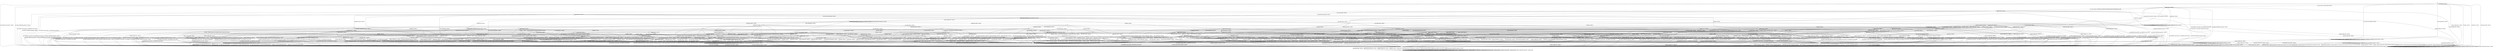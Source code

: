 digraph h10 {
s0 [label="s0"];
s1 [label="s1"];
s2 [label="s2"];
s6 [label="s6"];
s10 [label="s10"];
s3 [label="s3"];
s4 [label="s4"];
s7 [label="s7"];
s8 [label="s8"];
s9 [label="s9"];
s23 [label="s23"];
s34 [label="s34"];
s5 [label="s5"];
s11 [label="s11"];
s12 [label="s12"];
s18 [label="s18"];
s29 [label="s29"];
s30 [label="s30"];
s31 [label="s31"];
s35 [label="s35"];
s36 [label="s36"];
s42 [label="s42"];
s13 [label="s13"];
s14 [label="s14"];
s24 [label="s24"];
s27 [label="s27"];
s32 [label="s32"];
s37 [label="s37"];
s38 [label="s38"];
s40 [label="s40"];
s45 [label="s45"];
s46 [label="s46"];
s47 [label="s47"];
s49 [label="s49"];
s53 [label="s53"];
s15 [label="s15"];
s16 [label="s16"];
s17 [label="s17"];
s19 [label="s19"];
s20 [label="s20"];
s25 [label="s25"];
s33 [label="s33"];
s39 [label="s39"];
s43 [label="s43"];
s44 [label="s44"];
s48 [label="s48"];
s51 [label="s51"];
s55 [label="s55"];
s57 [label="s57"];
s58 [label="s58"];
s59 [label="s59"];
s21 [label="s21"];
s26 [label="s26"];
s28 [label="s28"];
s41 [label="s41"];
s50 [label="s50"];
s54 [label="s54"];
s56 [label="s56"];
s60 [label="s60"];
s61 [label="s61"];
s63 [label="s63"];
s64 [label="s64"];
s65 [label="s65"];
s66 [label="s66"];
s22 [label="s22"];
s52 [label="s52"];
s62 [label="s62"];
s67 [label="s67"];
s69 [label="s69"];
s70 [label="s70"];
s68 [label="s68"];
s71 [label="s71"];
s0 -> s1 [label="RSA_CLIENT_HELLO / HELLO_VERIFY_REQUEST"];
s0 -> s2 [label="RSA_CLIENT_KEY_EXCHANGE / TIMEOUT"];
s0 -> s10 [label="CHANGE_CIPHER_SPEC / TIMEOUT"];
s0 -> s10 [label="FINISHED / TIMEOUT"];
s0 -> s0 [label="APPLICATION / TIMEOUT"];
s0 -> s10 [label="CERTIFICATE / TIMEOUT"];
s0 -> s2 [label="EMPTY_CERTIFICATE / TIMEOUT"];
s0 -> s10 [label="CERTIFICATE_VERIFY / TIMEOUT"];
s0 -> s6 [label="Alert(WARNING,CLOSE_NOTIFY) / TIMEOUT"];
s0 -> s6 [label="Alert(FATAL,UNEXPECTED_MESSAGE) / TIMEOUT"];
s1 -> s3 [label="RSA_CLIENT_HELLO / SERVER_HELLO,CERTIFICATE,CERTIFICATE_REQUEST,SERVER_HELLO_DONE"];
s1 -> s4 [label="RSA_CLIENT_KEY_EXCHANGE / TIMEOUT"];
s1 -> s10 [label="CHANGE_CIPHER_SPEC / TIMEOUT"];
s1 -> s9 [label="FINISHED / TIMEOUT"];
s1 -> s1 [label="APPLICATION / TIMEOUT"];
s1 -> s34 [label="CERTIFICATE / TIMEOUT"];
s1 -> s23 [label="EMPTY_CERTIFICATE / TIMEOUT"];
s1 -> s9 [label="CERTIFICATE_VERIFY / TIMEOUT"];
s1 -> s6 [label="Alert(WARNING,CLOSE_NOTIFY) / Alert(WARNING,CLOSE_NOTIFY)"];
s1 -> s6 [label="Alert(FATAL,UNEXPECTED_MESSAGE) / TIMEOUT"];
s2 -> s2 [label="RSA_CLIENT_HELLO / TIMEOUT"];
s2 -> s10 [label="RSA_CLIENT_KEY_EXCHANGE / TIMEOUT"];
s2 -> s8 [label="CHANGE_CIPHER_SPEC / TIMEOUT"];
s2 -> s2 [label="FINISHED / TIMEOUT"];
s2 -> s2 [label="APPLICATION / TIMEOUT"];
s2 -> s2 [label="CERTIFICATE / TIMEOUT"];
s2 -> s2 [label="EMPTY_CERTIFICATE / TIMEOUT"];
s2 -> s2 [label="CERTIFICATE_VERIFY / TIMEOUT"];
s2 -> s6 [label="Alert(WARNING,CLOSE_NOTIFY) / TIMEOUT"];
s2 -> s6 [label="Alert(FATAL,UNEXPECTED_MESSAGE) / TIMEOUT"];
s6 -> s7 [label="RSA_CLIENT_HELLO / TIMEOUT"];
s6 -> s7 [label="RSA_CLIENT_KEY_EXCHANGE / TIMEOUT"];
s6 -> s7 [label="CHANGE_CIPHER_SPEC / TIMEOUT"];
s6 -> s7 [label="FINISHED / TIMEOUT"];
s6 -> s7 [label="APPLICATION / TIMEOUT"];
s6 -> s7 [label="CERTIFICATE / TIMEOUT"];
s6 -> s7 [label="EMPTY_CERTIFICATE / TIMEOUT"];
s6 -> s7 [label="CERTIFICATE_VERIFY / TIMEOUT"];
s6 -> s7 [label="Alert(WARNING,CLOSE_NOTIFY) / TIMEOUT"];
s6 -> s7 [label="Alert(FATAL,UNEXPECTED_MESSAGE) / TIMEOUT"];
s10 -> s10 [label="RSA_CLIENT_HELLO / TIMEOUT"];
s10 -> s10 [label="RSA_CLIENT_KEY_EXCHANGE / TIMEOUT"];
s10 -> s10 [label="CHANGE_CIPHER_SPEC / TIMEOUT"];
s10 -> s10 [label="FINISHED / TIMEOUT"];
s10 -> s10 [label="APPLICATION / TIMEOUT"];
s10 -> s10 [label="CERTIFICATE / TIMEOUT"];
s10 -> s10 [label="EMPTY_CERTIFICATE / TIMEOUT"];
s10 -> s10 [label="CERTIFICATE_VERIFY / TIMEOUT"];
s10 -> s10 [label="Alert(WARNING,CLOSE_NOTIFY) / TIMEOUT"];
s10 -> s10 [label="Alert(FATAL,UNEXPECTED_MESSAGE) / TIMEOUT"];
s3 -> s6 [label="RSA_CLIENT_HELLO / Alert(FATAL,UNEXPECTED_MESSAGE)"];
s3 -> s11 [label="RSA_CLIENT_KEY_EXCHANGE / TIMEOUT"];
s3 -> s10 [label="CHANGE_CIPHER_SPEC / TIMEOUT"];
s3 -> s9 [label="FINISHED / TIMEOUT"];
s3 -> s3 [label="APPLICATION / TIMEOUT"];
s3 -> s34 [label="CERTIFICATE / TIMEOUT"];
s3 -> s29 [label="EMPTY_CERTIFICATE / TIMEOUT"];
s3 -> s9 [label="CERTIFICATE_VERIFY / TIMEOUT"];
s3 -> s6 [label="Alert(WARNING,CLOSE_NOTIFY) / Alert(WARNING,CLOSE_NOTIFY)"];
s3 -> s6 [label="Alert(FATAL,UNEXPECTED_MESSAGE) / TIMEOUT"];
s4 -> s12 [label="RSA_CLIENT_HELLO / TIMEOUT"];
s4 -> s9 [label="RSA_CLIENT_KEY_EXCHANGE / TIMEOUT"];
s4 -> s5 [label="CHANGE_CIPHER_SPEC / TIMEOUT"];
s4 -> s18 [label="FINISHED / TIMEOUT"];
s4 -> s4 [label="APPLICATION / TIMEOUT"];
s4 -> s35 [label="CERTIFICATE / TIMEOUT"];
s4 -> s35 [label="EMPTY_CERTIFICATE / TIMEOUT"];
s4 -> s36 [label="CERTIFICATE_VERIFY / TIMEOUT"];
s4 -> s6 [label="Alert(WARNING,CLOSE_NOTIFY) / Alert(WARNING,CLOSE_NOTIFY)"];
s4 -> s6 [label="Alert(FATAL,UNEXPECTED_MESSAGE) / TIMEOUT"];
s7 -> s7 [label="RSA_CLIENT_HELLO / SOCKET_CLOSED"];
s7 -> s7 [label="RSA_CLIENT_KEY_EXCHANGE / SOCKET_CLOSED"];
s7 -> s7 [label="CHANGE_CIPHER_SPEC / SOCKET_CLOSED"];
s7 -> s7 [label="FINISHED / SOCKET_CLOSED"];
s7 -> s7 [label="APPLICATION / SOCKET_CLOSED"];
s7 -> s7 [label="CERTIFICATE / SOCKET_CLOSED"];
s7 -> s7 [label="EMPTY_CERTIFICATE / SOCKET_CLOSED"];
s7 -> s7 [label="CERTIFICATE_VERIFY / SOCKET_CLOSED"];
s7 -> s7 [label="Alert(WARNING,CLOSE_NOTIFY) / SOCKET_CLOSED"];
s7 -> s7 [label="Alert(FATAL,UNEXPECTED_MESSAGE) / SOCKET_CLOSED"];
s8 -> s6 [label="RSA_CLIENT_HELLO / TIMEOUT"];
s8 -> s6 [label="RSA_CLIENT_KEY_EXCHANGE / TIMEOUT"];
s8 -> s10 [label="CHANGE_CIPHER_SPEC / TIMEOUT"];
s8 -> s6 [label="FINISHED / TIMEOUT"];
s8 -> s8 [label="APPLICATION / TIMEOUT"];
s8 -> s6 [label="CERTIFICATE / TIMEOUT"];
s8 -> s6 [label="EMPTY_CERTIFICATE / TIMEOUT"];
s8 -> s6 [label="CERTIFICATE_VERIFY / TIMEOUT"];
s8 -> s8 [label="Alert(WARNING,CLOSE_NOTIFY) / TIMEOUT"];
s8 -> s8 [label="Alert(FATAL,UNEXPECTED_MESSAGE) / TIMEOUT"];
s9 -> s9 [label="RSA_CLIENT_HELLO / TIMEOUT"];
s9 -> s9 [label="RSA_CLIENT_KEY_EXCHANGE / TIMEOUT"];
s9 -> s10 [label="CHANGE_CIPHER_SPEC / TIMEOUT"];
s9 -> s9 [label="FINISHED / TIMEOUT"];
s9 -> s9 [label="APPLICATION / TIMEOUT"];
s9 -> s9 [label="CERTIFICATE / TIMEOUT"];
s9 -> s9 [label="EMPTY_CERTIFICATE / TIMEOUT"];
s9 -> s9 [label="CERTIFICATE_VERIFY / TIMEOUT"];
s9 -> s6 [label="Alert(WARNING,CLOSE_NOTIFY) / Alert(WARNING,CLOSE_NOTIFY)"];
s9 -> s6 [label="Alert(FATAL,UNEXPECTED_MESSAGE) / TIMEOUT"];
s23 -> s30 [label="RSA_CLIENT_HELLO / TIMEOUT"];
s23 -> s35 [label="RSA_CLIENT_KEY_EXCHANGE / TIMEOUT"];
s23 -> s5 [label="CHANGE_CIPHER_SPEC / TIMEOUT"];
s23 -> s31 [label="FINISHED / TIMEOUT"];
s23 -> s23 [label="APPLICATION / TIMEOUT"];
s23 -> s9 [label="CERTIFICATE / TIMEOUT"];
s23 -> s9 [label="EMPTY_CERTIFICATE / TIMEOUT"];
s23 -> s42 [label="CERTIFICATE_VERIFY / TIMEOUT"];
s23 -> s6 [label="Alert(WARNING,CLOSE_NOTIFY) / Alert(WARNING,CLOSE_NOTIFY)"];
s23 -> s6 [label="Alert(FATAL,UNEXPECTED_MESSAGE) / TIMEOUT"];
s34 -> s34 [label="RSA_CLIENT_HELLO / TIMEOUT"];
s34 -> s34 [label="RSA_CLIENT_KEY_EXCHANGE / TIMEOUT"];
s34 -> s10 [label="CHANGE_CIPHER_SPEC / TIMEOUT"];
s34 -> s34 [label="FINISHED / TIMEOUT"];
s34 -> s34 [label="APPLICATION / TIMEOUT"];
s34 -> s9 [label="CERTIFICATE / TIMEOUT"];
s34 -> s9 [label="EMPTY_CERTIFICATE / TIMEOUT"];
s34 -> s42 [label="CERTIFICATE_VERIFY / TIMEOUT"];
s34 -> s6 [label="Alert(WARNING,CLOSE_NOTIFY) / Alert(WARNING,CLOSE_NOTIFY)"];
s34 -> s6 [label="Alert(FATAL,UNEXPECTED_MESSAGE) / TIMEOUT"];
s5 -> s6 [label="RSA_CLIENT_HELLO / Alert(FATAL,UNEXPECTED_MESSAGE)"];
s5 -> s6 [label="RSA_CLIENT_KEY_EXCHANGE / Alert(FATAL,UNEXPECTED_MESSAGE)"];
s5 -> s10 [label="CHANGE_CIPHER_SPEC / TIMEOUT"];
s5 -> s6 [label="FINISHED / Alert(FATAL,UNEXPECTED_MESSAGE)"];
s5 -> s5 [label="APPLICATION / TIMEOUT"];
s5 -> s6 [label="CERTIFICATE / Alert(FATAL,UNEXPECTED_MESSAGE)"];
s5 -> s6 [label="EMPTY_CERTIFICATE / Alert(FATAL,UNEXPECTED_MESSAGE)"];
s5 -> s6 [label="CERTIFICATE_VERIFY / Alert(FATAL,UNEXPECTED_MESSAGE)"];
s5 -> s5 [label="Alert(WARNING,CLOSE_NOTIFY) / TIMEOUT"];
s5 -> s5 [label="Alert(FATAL,UNEXPECTED_MESSAGE) / TIMEOUT"];
s11 -> s12 [label="RSA_CLIENT_HELLO / TIMEOUT"];
s11 -> s9 [label="RSA_CLIENT_KEY_EXCHANGE / TIMEOUT"];
s11 -> s13 [label="CHANGE_CIPHER_SPEC / TIMEOUT"];
s11 -> s18 [label="FINISHED / TIMEOUT"];
s11 -> s11 [label="APPLICATION / TIMEOUT"];
s11 -> s37 [label="CERTIFICATE / TIMEOUT"];
s11 -> s11 [label="EMPTY_CERTIFICATE / TIMEOUT"];
s11 -> s14 [label="CERTIFICATE_VERIFY / TIMEOUT"];
s11 -> s6 [label="Alert(WARNING,CLOSE_NOTIFY) / Alert(WARNING,CLOSE_NOTIFY)"];
s11 -> s6 [label="Alert(FATAL,UNEXPECTED_MESSAGE) / TIMEOUT"];
s12 -> s9 [label="RSA_CLIENT_HELLO / TIMEOUT"];
s12 -> s9 [label="RSA_CLIENT_KEY_EXCHANGE / TIMEOUT"];
s12 -> s5 [label="CHANGE_CIPHER_SPEC / TIMEOUT"];
s12 -> s49 [label="FINISHED / TIMEOUT"];
s12 -> s12 [label="APPLICATION / TIMEOUT"];
s12 -> s24 [label="CERTIFICATE / TIMEOUT"];
s12 -> s24 [label="EMPTY_CERTIFICATE / TIMEOUT"];
s12 -> s38 [label="CERTIFICATE_VERIFY / TIMEOUT"];
s12 -> s6 [label="Alert(WARNING,CLOSE_NOTIFY) / Alert(WARNING,CLOSE_NOTIFY)"];
s12 -> s6 [label="Alert(FATAL,UNEXPECTED_MESSAGE) / TIMEOUT"];
s18 -> s49 [label="RSA_CLIENT_HELLO / TIMEOUT"];
s18 -> s9 [label="RSA_CLIENT_KEY_EXCHANGE / TIMEOUT"];
s18 -> s5 [label="CHANGE_CIPHER_SPEC / TIMEOUT"];
s18 -> s9 [label="FINISHED / TIMEOUT"];
s18 -> s18 [label="APPLICATION / TIMEOUT"];
s18 -> s27 [label="CERTIFICATE / TIMEOUT"];
s18 -> s27 [label="EMPTY_CERTIFICATE / TIMEOUT"];
s18 -> s40 [label="CERTIFICATE_VERIFY / TIMEOUT"];
s18 -> s6 [label="Alert(WARNING,CLOSE_NOTIFY) / Alert(WARNING,CLOSE_NOTIFY)"];
s18 -> s6 [label="Alert(FATAL,UNEXPECTED_MESSAGE) / TIMEOUT"];
s29 -> s30 [label="RSA_CLIENT_HELLO / TIMEOUT"];
s29 -> s11 [label="RSA_CLIENT_KEY_EXCHANGE / TIMEOUT"];
s29 -> s5 [label="CHANGE_CIPHER_SPEC / TIMEOUT"];
s29 -> s31 [label="FINISHED / TIMEOUT"];
s29 -> s29 [label="APPLICATION / TIMEOUT"];
s29 -> s9 [label="CERTIFICATE / TIMEOUT"];
s29 -> s9 [label="EMPTY_CERTIFICATE / TIMEOUT"];
s29 -> s32 [label="CERTIFICATE_VERIFY / TIMEOUT"];
s29 -> s6 [label="Alert(WARNING,CLOSE_NOTIFY) / Alert(WARNING,CLOSE_NOTIFY)"];
s29 -> s6 [label="Alert(FATAL,UNEXPECTED_MESSAGE) / TIMEOUT"];
s30 -> s9 [label="RSA_CLIENT_HELLO / TIMEOUT"];
s30 -> s24 [label="RSA_CLIENT_KEY_EXCHANGE / TIMEOUT"];
s30 -> s5 [label="CHANGE_CIPHER_SPEC / TIMEOUT"];
s30 -> s53 [label="FINISHED / TIMEOUT"];
s30 -> s30 [label="APPLICATION / TIMEOUT"];
s30 -> s9 [label="CERTIFICATE / TIMEOUT"];
s30 -> s9 [label="EMPTY_CERTIFICATE / TIMEOUT"];
s30 -> s45 [label="CERTIFICATE_VERIFY / TIMEOUT"];
s30 -> s6 [label="Alert(WARNING,CLOSE_NOTIFY) / Alert(WARNING,CLOSE_NOTIFY)"];
s30 -> s6 [label="Alert(FATAL,UNEXPECTED_MESSAGE) / TIMEOUT"];
s31 -> s53 [label="RSA_CLIENT_HELLO / TIMEOUT"];
s31 -> s27 [label="RSA_CLIENT_KEY_EXCHANGE / TIMEOUT"];
s31 -> s5 [label="CHANGE_CIPHER_SPEC / TIMEOUT"];
s31 -> s9 [label="FINISHED / TIMEOUT"];
s31 -> s31 [label="APPLICATION / TIMEOUT"];
s31 -> s9 [label="CERTIFICATE / TIMEOUT"];
s31 -> s9 [label="EMPTY_CERTIFICATE / TIMEOUT"];
s31 -> s46 [label="CERTIFICATE_VERIFY / TIMEOUT"];
s31 -> s6 [label="Alert(WARNING,CLOSE_NOTIFY) / Alert(WARNING,CLOSE_NOTIFY)"];
s31 -> s6 [label="Alert(FATAL,UNEXPECTED_MESSAGE) / TIMEOUT"];
s35 -> s24 [label="RSA_CLIENT_HELLO / TIMEOUT"];
s35 -> s9 [label="RSA_CLIENT_KEY_EXCHANGE / TIMEOUT"];
s35 -> s5 [label="CHANGE_CIPHER_SPEC / TIMEOUT"];
s35 -> s27 [label="FINISHED / TIMEOUT"];
s35 -> s35 [label="APPLICATION / TIMEOUT"];
s35 -> s9 [label="CERTIFICATE / TIMEOUT"];
s35 -> s9 [label="EMPTY_CERTIFICATE / TIMEOUT"];
s35 -> s47 [label="CERTIFICATE_VERIFY / TIMEOUT"];
s35 -> s6 [label="Alert(WARNING,CLOSE_NOTIFY) / Alert(WARNING,CLOSE_NOTIFY)"];
s35 -> s6 [label="Alert(FATAL,UNEXPECTED_MESSAGE) / TIMEOUT"];
s36 -> s38 [label="RSA_CLIENT_HELLO / TIMEOUT"];
s36 -> s9 [label="RSA_CLIENT_KEY_EXCHANGE / TIMEOUT"];
s36 -> s5 [label="CHANGE_CIPHER_SPEC / TIMEOUT"];
s36 -> s40 [label="FINISHED / TIMEOUT"];
s36 -> s36 [label="APPLICATION / TIMEOUT"];
s36 -> s47 [label="CERTIFICATE / TIMEOUT"];
s36 -> s47 [label="EMPTY_CERTIFICATE / TIMEOUT"];
s36 -> s9 [label="CERTIFICATE_VERIFY / TIMEOUT"];
s36 -> s6 [label="Alert(WARNING,CLOSE_NOTIFY) / Alert(WARNING,CLOSE_NOTIFY)"];
s36 -> s6 [label="Alert(FATAL,UNEXPECTED_MESSAGE) / TIMEOUT"];
s42 -> s45 [label="RSA_CLIENT_HELLO / TIMEOUT"];
s42 -> s47 [label="RSA_CLIENT_KEY_EXCHANGE / TIMEOUT"];
s42 -> s5 [label="CHANGE_CIPHER_SPEC / TIMEOUT"];
s42 -> s46 [label="FINISHED / TIMEOUT"];
s42 -> s42 [label="APPLICATION / TIMEOUT"];
s42 -> s9 [label="CERTIFICATE / TIMEOUT"];
s42 -> s9 [label="EMPTY_CERTIFICATE / TIMEOUT"];
s42 -> s9 [label="CERTIFICATE_VERIFY / TIMEOUT"];
s42 -> s6 [label="Alert(WARNING,CLOSE_NOTIFY) / Alert(WARNING,CLOSE_NOTIFY)"];
s42 -> s6 [label="Alert(FATAL,UNEXPECTED_MESSAGE) / TIMEOUT"];
s13 -> s58 [label="RSA_CLIENT_HELLO / TIMEOUT"];
s13 -> s9 [label="RSA_CLIENT_KEY_EXCHANGE / TIMEOUT"];
s13 -> s10 [label="CHANGE_CIPHER_SPEC / TIMEOUT"];
s13 -> s15 [label="FINISHED / CHANGE_CIPHER_SPEC,FINISHED,CHANGE_CIPHER_SPEC,FINISHED"];
s13 -> s13 [label="APPLICATION / TIMEOUT"];
s13 -> s19 [label="CERTIFICATE / TIMEOUT"];
s13 -> s39 [label="EMPTY_CERTIFICATE / TIMEOUT"];
s13 -> s59 [label="CERTIFICATE_VERIFY / TIMEOUT"];
s13 -> s13 [label="Alert(WARNING,CLOSE_NOTIFY) / TIMEOUT"];
s13 -> s13 [label="Alert(FATAL,UNEXPECTED_MESSAGE) / TIMEOUT"];
s14 -> s16 [label="RSA_CLIENT_HELLO / TIMEOUT"];
s14 -> s9 [label="RSA_CLIENT_KEY_EXCHANGE / TIMEOUT"];
s14 -> s17 [label="CHANGE_CIPHER_SPEC / TIMEOUT"];
s14 -> s20 [label="FINISHED / TIMEOUT"];
s14 -> s14 [label="APPLICATION / TIMEOUT"];
s14 -> s25 [label="CERTIFICATE / TIMEOUT"];
s14 -> s25 [label="EMPTY_CERTIFICATE / TIMEOUT"];
s14 -> s9 [label="CERTIFICATE_VERIFY / TIMEOUT"];
s14 -> s6 [label="Alert(WARNING,CLOSE_NOTIFY) / Alert(WARNING,CLOSE_NOTIFY)"];
s14 -> s6 [label="Alert(FATAL,UNEXPECTED_MESSAGE) / TIMEOUT"];
s24 -> s9 [label="RSA_CLIENT_HELLO / TIMEOUT"];
s24 -> s9 [label="RSA_CLIENT_KEY_EXCHANGE / TIMEOUT"];
s24 -> s5 [label="CHANGE_CIPHER_SPEC / TIMEOUT"];
s24 -> s51 [label="FINISHED / TIMEOUT"];
s24 -> s24 [label="APPLICATION / TIMEOUT"];
s24 -> s9 [label="CERTIFICATE / TIMEOUT"];
s24 -> s9 [label="EMPTY_CERTIFICATE / TIMEOUT"];
s24 -> s43 [label="CERTIFICATE_VERIFY / TIMEOUT"];
s24 -> s6 [label="Alert(WARNING,CLOSE_NOTIFY) / Alert(WARNING,CLOSE_NOTIFY)"];
s24 -> s6 [label="Alert(FATAL,UNEXPECTED_MESSAGE) / TIMEOUT"];
s27 -> s51 [label="RSA_CLIENT_HELLO / TIMEOUT"];
s27 -> s9 [label="RSA_CLIENT_KEY_EXCHANGE / TIMEOUT"];
s27 -> s5 [label="CHANGE_CIPHER_SPEC / TIMEOUT"];
s27 -> s9 [label="FINISHED / TIMEOUT"];
s27 -> s27 [label="APPLICATION / TIMEOUT"];
s27 -> s9 [label="CERTIFICATE / TIMEOUT"];
s27 -> s9 [label="EMPTY_CERTIFICATE / TIMEOUT"];
s27 -> s44 [label="CERTIFICATE_VERIFY / TIMEOUT"];
s27 -> s6 [label="Alert(WARNING,CLOSE_NOTIFY) / Alert(WARNING,CLOSE_NOTIFY)"];
s27 -> s6 [label="Alert(FATAL,UNEXPECTED_MESSAGE) / TIMEOUT"];
s32 -> s33 [label="RSA_CLIENT_HELLO / TIMEOUT"];
s32 -> s25 [label="RSA_CLIENT_KEY_EXCHANGE / TIMEOUT"];
s32 -> s17 [label="CHANGE_CIPHER_SPEC / TIMEOUT"];
s32 -> s32 [label="FINISHED / TIMEOUT"];
s32 -> s32 [label="APPLICATION / TIMEOUT"];
s32 -> s9 [label="CERTIFICATE / TIMEOUT"];
s32 -> s9 [label="EMPTY_CERTIFICATE / TIMEOUT"];
s32 -> s9 [label="CERTIFICATE_VERIFY / TIMEOUT"];
s32 -> s6 [label="Alert(WARNING,CLOSE_NOTIFY) / Alert(WARNING,CLOSE_NOTIFY)"];
s32 -> s6 [label="Alert(FATAL,UNEXPECTED_MESSAGE) / TIMEOUT"];
s37 -> s24 [label="RSA_CLIENT_HELLO / TIMEOUT"];
s37 -> s9 [label="RSA_CLIENT_KEY_EXCHANGE / TIMEOUT"];
s37 -> s48 [label="CHANGE_CIPHER_SPEC / TIMEOUT"];
s37 -> s27 [label="FINISHED / TIMEOUT"];
s37 -> s37 [label="APPLICATION / TIMEOUT"];
s37 -> s9 [label="CERTIFICATE / TIMEOUT"];
s37 -> s9 [label="EMPTY_CERTIFICATE / TIMEOUT"];
s37 -> s37 [label="CERTIFICATE_VERIFY / TIMEOUT"];
s37 -> s6 [label="Alert(WARNING,CLOSE_NOTIFY) / Alert(WARNING,CLOSE_NOTIFY)"];
s37 -> s6 [label="Alert(FATAL,UNEXPECTED_MESSAGE) / TIMEOUT"];
s38 -> s9 [label="RSA_CLIENT_HELLO / TIMEOUT"];
s38 -> s9 [label="RSA_CLIENT_KEY_EXCHANGE / TIMEOUT"];
s38 -> s5 [label="CHANGE_CIPHER_SPEC / TIMEOUT"];
s38 -> s55 [label="FINISHED / TIMEOUT"];
s38 -> s38 [label="APPLICATION / TIMEOUT"];
s38 -> s43 [label="CERTIFICATE / TIMEOUT"];
s38 -> s43 [label="EMPTY_CERTIFICATE / TIMEOUT"];
s38 -> s9 [label="CERTIFICATE_VERIFY / TIMEOUT"];
s38 -> s6 [label="Alert(WARNING,CLOSE_NOTIFY) / Alert(WARNING,CLOSE_NOTIFY)"];
s38 -> s6 [label="Alert(FATAL,UNEXPECTED_MESSAGE) / TIMEOUT"];
s40 -> s55 [label="RSA_CLIENT_HELLO / TIMEOUT"];
s40 -> s9 [label="RSA_CLIENT_KEY_EXCHANGE / TIMEOUT"];
s40 -> s5 [label="CHANGE_CIPHER_SPEC / TIMEOUT"];
s40 -> s9 [label="FINISHED / TIMEOUT"];
s40 -> s40 [label="APPLICATION / TIMEOUT"];
s40 -> s44 [label="CERTIFICATE / TIMEOUT"];
s40 -> s44 [label="EMPTY_CERTIFICATE / TIMEOUT"];
s40 -> s9 [label="CERTIFICATE_VERIFY / TIMEOUT"];
s40 -> s6 [label="Alert(WARNING,CLOSE_NOTIFY) / Alert(WARNING,CLOSE_NOTIFY)"];
s40 -> s6 [label="Alert(FATAL,UNEXPECTED_MESSAGE) / TIMEOUT"];
s45 -> s9 [label="RSA_CLIENT_HELLO / TIMEOUT"];
s45 -> s43 [label="RSA_CLIENT_KEY_EXCHANGE / TIMEOUT"];
s45 -> s5 [label="CHANGE_CIPHER_SPEC / TIMEOUT"];
s45 -> s57 [label="FINISHED / TIMEOUT"];
s45 -> s45 [label="APPLICATION / TIMEOUT"];
s45 -> s9 [label="CERTIFICATE / TIMEOUT"];
s45 -> s9 [label="EMPTY_CERTIFICATE / TIMEOUT"];
s45 -> s9 [label="CERTIFICATE_VERIFY / TIMEOUT"];
s45 -> s6 [label="Alert(WARNING,CLOSE_NOTIFY) / Alert(WARNING,CLOSE_NOTIFY)"];
s45 -> s6 [label="Alert(FATAL,UNEXPECTED_MESSAGE) / TIMEOUT"];
s46 -> s57 [label="RSA_CLIENT_HELLO / TIMEOUT"];
s46 -> s44 [label="RSA_CLIENT_KEY_EXCHANGE / TIMEOUT"];
s46 -> s5 [label="CHANGE_CIPHER_SPEC / TIMEOUT"];
s46 -> s9 [label="FINISHED / TIMEOUT"];
s46 -> s46 [label="APPLICATION / TIMEOUT"];
s46 -> s9 [label="CERTIFICATE / TIMEOUT"];
s46 -> s9 [label="EMPTY_CERTIFICATE / TIMEOUT"];
s46 -> s9 [label="CERTIFICATE_VERIFY / TIMEOUT"];
s46 -> s6 [label="Alert(WARNING,CLOSE_NOTIFY) / Alert(WARNING,CLOSE_NOTIFY)"];
s46 -> s6 [label="Alert(FATAL,UNEXPECTED_MESSAGE) / TIMEOUT"];
s47 -> s43 [label="RSA_CLIENT_HELLO / TIMEOUT"];
s47 -> s9 [label="RSA_CLIENT_KEY_EXCHANGE / TIMEOUT"];
s47 -> s5 [label="CHANGE_CIPHER_SPEC / TIMEOUT"];
s47 -> s44 [label="FINISHED / TIMEOUT"];
s47 -> s47 [label="APPLICATION / TIMEOUT"];
s47 -> s9 [label="CERTIFICATE / TIMEOUT"];
s47 -> s9 [label="EMPTY_CERTIFICATE / TIMEOUT"];
s47 -> s9 [label="CERTIFICATE_VERIFY / TIMEOUT"];
s47 -> s6 [label="Alert(WARNING,CLOSE_NOTIFY) / Alert(WARNING,CLOSE_NOTIFY)"];
s47 -> s6 [label="Alert(FATAL,UNEXPECTED_MESSAGE) / TIMEOUT"];
s49 -> s9 [label="RSA_CLIENT_HELLO / TIMEOUT"];
s49 -> s9 [label="RSA_CLIENT_KEY_EXCHANGE / TIMEOUT"];
s49 -> s5 [label="CHANGE_CIPHER_SPEC / TIMEOUT"];
s49 -> s9 [label="FINISHED / TIMEOUT"];
s49 -> s49 [label="APPLICATION / TIMEOUT"];
s49 -> s51 [label="CERTIFICATE / TIMEOUT"];
s49 -> s51 [label="EMPTY_CERTIFICATE / TIMEOUT"];
s49 -> s55 [label="CERTIFICATE_VERIFY / TIMEOUT"];
s49 -> s6 [label="Alert(WARNING,CLOSE_NOTIFY) / Alert(WARNING,CLOSE_NOTIFY)"];
s49 -> s6 [label="Alert(FATAL,UNEXPECTED_MESSAGE) / TIMEOUT"];
s53 -> s9 [label="RSA_CLIENT_HELLO / TIMEOUT"];
s53 -> s51 [label="RSA_CLIENT_KEY_EXCHANGE / TIMEOUT"];
s53 -> s5 [label="CHANGE_CIPHER_SPEC / TIMEOUT"];
s53 -> s9 [label="FINISHED / TIMEOUT"];
s53 -> s53 [label="APPLICATION / TIMEOUT"];
s53 -> s9 [label="CERTIFICATE / TIMEOUT"];
s53 -> s9 [label="EMPTY_CERTIFICATE / TIMEOUT"];
s53 -> s57 [label="CERTIFICATE_VERIFY / TIMEOUT"];
s53 -> s6 [label="Alert(WARNING,CLOSE_NOTIFY) / Alert(WARNING,CLOSE_NOTIFY)"];
s53 -> s6 [label="Alert(FATAL,UNEXPECTED_MESSAGE) / TIMEOUT"];
s15 -> s15 [label="RSA_CLIENT_HELLO / TIMEOUT"];
s15 -> s15 [label="RSA_CLIENT_KEY_EXCHANGE / TIMEOUT"];
s15 -> s10 [label="CHANGE_CIPHER_SPEC / TIMEOUT"];
s15 -> s15 [label="FINISHED / TIMEOUT"];
s15 -> s6 [label="APPLICATION / APPLICATION"];
s15 -> s15 [label="CERTIFICATE / TIMEOUT"];
s15 -> s15 [label="EMPTY_CERTIFICATE / TIMEOUT"];
s15 -> s15 [label="CERTIFICATE_VERIFY / TIMEOUT"];
s15 -> s6 [label="Alert(WARNING,CLOSE_NOTIFY) / TIMEOUT"];
s15 -> s6 [label="Alert(FATAL,UNEXPECTED_MESSAGE) / TIMEOUT"];
s16 -> s9 [label="RSA_CLIENT_HELLO / TIMEOUT"];
s16 -> s9 [label="RSA_CLIENT_KEY_EXCHANGE / TIMEOUT"];
s16 -> s17 [label="CHANGE_CIPHER_SPEC / TIMEOUT"];
s16 -> s50 [label="FINISHED / TIMEOUT"];
s16 -> s16 [label="APPLICATION / TIMEOUT"];
s16 -> s26 [label="CERTIFICATE / TIMEOUT"];
s16 -> s26 [label="EMPTY_CERTIFICATE / TIMEOUT"];
s16 -> s9 [label="CERTIFICATE_VERIFY / TIMEOUT"];
s16 -> s6 [label="Alert(WARNING,CLOSE_NOTIFY) / Alert(WARNING,CLOSE_NOTIFY)"];
s16 -> s6 [label="Alert(FATAL,UNEXPECTED_MESSAGE) / TIMEOUT"];
s17 -> s6 [label="RSA_CLIENT_HELLO / Alert(FATAL,HANDSHAKE_FAILURE)"];
s17 -> s6 [label="RSA_CLIENT_KEY_EXCHANGE / Alert(FATAL,HANDSHAKE_FAILURE)"];
s17 -> s10 [label="CHANGE_CIPHER_SPEC / TIMEOUT"];
s17 -> s6 [label="FINISHED / Alert(FATAL,HANDSHAKE_FAILURE)"];
s17 -> s17 [label="APPLICATION / TIMEOUT"];
s17 -> s6 [label="CERTIFICATE / Alert(FATAL,HANDSHAKE_FAILURE)"];
s17 -> s6 [label="EMPTY_CERTIFICATE / Alert(FATAL,HANDSHAKE_FAILURE)"];
s17 -> s6 [label="CERTIFICATE_VERIFY / Alert(FATAL,HANDSHAKE_FAILURE)"];
s17 -> s17 [label="Alert(WARNING,CLOSE_NOTIFY) / TIMEOUT"];
s17 -> s17 [label="Alert(FATAL,UNEXPECTED_MESSAGE) / TIMEOUT"];
s19 -> s60 [label="RSA_CLIENT_HELLO / TIMEOUT"];
s19 -> s9 [label="RSA_CLIENT_KEY_EXCHANGE / TIMEOUT"];
s19 -> s5 [label="CHANGE_CIPHER_SPEC / TIMEOUT"];
s19 -> s21 [label="FINISHED / TIMEOUT"];
s19 -> s9 [label="APPLICATION / TIMEOUT"];
s19 -> s9 [label="CERTIFICATE / TIMEOUT"];
s19 -> s9 [label="EMPTY_CERTIFICATE / TIMEOUT"];
s19 -> s41 [label="CERTIFICATE_VERIFY / TIMEOUT"];
s19 -> s6 [label="Alert(WARNING,CLOSE_NOTIFY) / Alert(WARNING,CLOSE_NOTIFY)"];
s19 -> s6 [label="Alert(FATAL,UNEXPECTED_MESSAGE) / TIMEOUT"];
s20 -> s50 [label="RSA_CLIENT_HELLO / TIMEOUT"];
s20 -> s9 [label="RSA_CLIENT_KEY_EXCHANGE / TIMEOUT"];
s20 -> s17 [label="CHANGE_CIPHER_SPEC / TIMEOUT"];
s20 -> s9 [label="FINISHED / TIMEOUT"];
s20 -> s20 [label="APPLICATION / TIMEOUT"];
s20 -> s28 [label="CERTIFICATE / TIMEOUT"];
s20 -> s28 [label="EMPTY_CERTIFICATE / TIMEOUT"];
s20 -> s9 [label="CERTIFICATE_VERIFY / TIMEOUT"];
s20 -> s6 [label="Alert(WARNING,CLOSE_NOTIFY) / Alert(WARNING,CLOSE_NOTIFY)"];
s20 -> s6 [label="Alert(FATAL,UNEXPECTED_MESSAGE) / TIMEOUT"];
s25 -> s26 [label="RSA_CLIENT_HELLO / TIMEOUT"];
s25 -> s9 [label="RSA_CLIENT_KEY_EXCHANGE / TIMEOUT"];
s25 -> s17 [label="CHANGE_CIPHER_SPEC / TIMEOUT"];
s25 -> s28 [label="FINISHED / TIMEOUT"];
s25 -> s25 [label="APPLICATION / TIMEOUT"];
s25 -> s9 [label="CERTIFICATE / TIMEOUT"];
s25 -> s9 [label="EMPTY_CERTIFICATE / TIMEOUT"];
s25 -> s9 [label="CERTIFICATE_VERIFY / TIMEOUT"];
s25 -> s6 [label="Alert(WARNING,CLOSE_NOTIFY) / Alert(WARNING,CLOSE_NOTIFY)"];
s25 -> s6 [label="Alert(FATAL,UNEXPECTED_MESSAGE) / TIMEOUT"];
s33 -> s9 [label="RSA_CLIENT_HELLO / TIMEOUT"];
s33 -> s26 [label="RSA_CLIENT_KEY_EXCHANGE / TIMEOUT"];
s33 -> s17 [label="CHANGE_CIPHER_SPEC / TIMEOUT"];
s33 -> s54 [label="FINISHED / TIMEOUT"];
s33 -> s33 [label="APPLICATION / TIMEOUT"];
s33 -> s9 [label="CERTIFICATE / TIMEOUT"];
s33 -> s9 [label="EMPTY_CERTIFICATE / TIMEOUT"];
s33 -> s9 [label="CERTIFICATE_VERIFY / TIMEOUT"];
s33 -> s6 [label="Alert(WARNING,CLOSE_NOTIFY) / Alert(WARNING,CLOSE_NOTIFY)"];
s33 -> s6 [label="Alert(FATAL,UNEXPECTED_MESSAGE) / TIMEOUT"];
s39 -> s60 [label="RSA_CLIENT_HELLO / TIMEOUT"];
s39 -> s9 [label="RSA_CLIENT_KEY_EXCHANGE / TIMEOUT"];
s39 -> s5 [label="CHANGE_CIPHER_SPEC / TIMEOUT"];
s39 -> s21 [label="FINISHED / TIMEOUT"];
s39 -> s9 [label="APPLICATION / TIMEOUT"];
s39 -> s9 [label="CERTIFICATE / TIMEOUT"];
s39 -> s9 [label="EMPTY_CERTIFICATE / TIMEOUT"];
s39 -> s61 [label="CERTIFICATE_VERIFY / TIMEOUT"];
s39 -> s6 [label="Alert(WARNING,CLOSE_NOTIFY) / Alert(WARNING,CLOSE_NOTIFY)"];
s39 -> s6 [label="Alert(FATAL,UNEXPECTED_MESSAGE) / TIMEOUT"];
s43 -> s9 [label="RSA_CLIENT_HELLO / TIMEOUT"];
s43 -> s9 [label="RSA_CLIENT_KEY_EXCHANGE / TIMEOUT"];
s43 -> s5 [label="CHANGE_CIPHER_SPEC / TIMEOUT"];
s43 -> s56 [label="FINISHED / TIMEOUT"];
s43 -> s43 [label="APPLICATION / TIMEOUT"];
s43 -> s9 [label="CERTIFICATE / TIMEOUT"];
s43 -> s9 [label="EMPTY_CERTIFICATE / TIMEOUT"];
s43 -> s9 [label="CERTIFICATE_VERIFY / TIMEOUT"];
s43 -> s6 [label="Alert(WARNING,CLOSE_NOTIFY) / Alert(WARNING,CLOSE_NOTIFY)"];
s43 -> s6 [label="Alert(FATAL,UNEXPECTED_MESSAGE) / TIMEOUT"];
s44 -> s56 [label="RSA_CLIENT_HELLO / TIMEOUT"];
s44 -> s9 [label="RSA_CLIENT_KEY_EXCHANGE / TIMEOUT"];
s44 -> s5 [label="CHANGE_CIPHER_SPEC / TIMEOUT"];
s44 -> s9 [label="FINISHED / TIMEOUT"];
s44 -> s44 [label="APPLICATION / TIMEOUT"];
s44 -> s9 [label="CERTIFICATE / TIMEOUT"];
s44 -> s9 [label="EMPTY_CERTIFICATE / TIMEOUT"];
s44 -> s9 [label="CERTIFICATE_VERIFY / TIMEOUT"];
s44 -> s6 [label="Alert(WARNING,CLOSE_NOTIFY) / Alert(WARNING,CLOSE_NOTIFY)"];
s44 -> s6 [label="Alert(FATAL,UNEXPECTED_MESSAGE) / TIMEOUT"];
s48 -> s9 [label="RSA_CLIENT_HELLO / TIMEOUT"];
s48 -> s9 [label="RSA_CLIENT_KEY_EXCHANGE / TIMEOUT"];
s48 -> s10 [label="CHANGE_CIPHER_SPEC / TIMEOUT"];
s48 -> s15 [label="FINISHED / CHANGE_CIPHER_SPEC,FINISHED,CHANGE_CIPHER_SPEC,FINISHED"];
s48 -> s48 [label="APPLICATION / TIMEOUT"];
s48 -> s9 [label="CERTIFICATE / TIMEOUT"];
s48 -> s9 [label="EMPTY_CERTIFICATE / TIMEOUT"];
s48 -> s9 [label="CERTIFICATE_VERIFY / TIMEOUT"];
s48 -> s48 [label="Alert(WARNING,CLOSE_NOTIFY) / TIMEOUT"];
s48 -> s48 [label="Alert(FATAL,UNEXPECTED_MESSAGE) / TIMEOUT"];
s51 -> s9 [label="RSA_CLIENT_HELLO / TIMEOUT"];
s51 -> s9 [label="RSA_CLIENT_KEY_EXCHANGE / TIMEOUT"];
s51 -> s5 [label="CHANGE_CIPHER_SPEC / TIMEOUT"];
s51 -> s9 [label="FINISHED / TIMEOUT"];
s51 -> s51 [label="APPLICATION / TIMEOUT"];
s51 -> s9 [label="CERTIFICATE / TIMEOUT"];
s51 -> s9 [label="EMPTY_CERTIFICATE / TIMEOUT"];
s51 -> s56 [label="CERTIFICATE_VERIFY / TIMEOUT"];
s51 -> s6 [label="Alert(WARNING,CLOSE_NOTIFY) / Alert(WARNING,CLOSE_NOTIFY)"];
s51 -> s6 [label="Alert(FATAL,UNEXPECTED_MESSAGE) / TIMEOUT"];
s55 -> s9 [label="RSA_CLIENT_HELLO / TIMEOUT"];
s55 -> s9 [label="RSA_CLIENT_KEY_EXCHANGE / TIMEOUT"];
s55 -> s5 [label="CHANGE_CIPHER_SPEC / TIMEOUT"];
s55 -> s9 [label="FINISHED / TIMEOUT"];
s55 -> s55 [label="APPLICATION / TIMEOUT"];
s55 -> s56 [label="CERTIFICATE / TIMEOUT"];
s55 -> s56 [label="EMPTY_CERTIFICATE / TIMEOUT"];
s55 -> s9 [label="CERTIFICATE_VERIFY / TIMEOUT"];
s55 -> s6 [label="Alert(WARNING,CLOSE_NOTIFY) / Alert(WARNING,CLOSE_NOTIFY)"];
s55 -> s6 [label="Alert(FATAL,UNEXPECTED_MESSAGE) / TIMEOUT"];
s57 -> s9 [label="RSA_CLIENT_HELLO / TIMEOUT"];
s57 -> s56 [label="RSA_CLIENT_KEY_EXCHANGE / TIMEOUT"];
s57 -> s5 [label="CHANGE_CIPHER_SPEC / TIMEOUT"];
s57 -> s9 [label="FINISHED / TIMEOUT"];
s57 -> s57 [label="APPLICATION / TIMEOUT"];
s57 -> s9 [label="CERTIFICATE / TIMEOUT"];
s57 -> s9 [label="EMPTY_CERTIFICATE / TIMEOUT"];
s57 -> s9 [label="CERTIFICATE_VERIFY / TIMEOUT"];
s57 -> s6 [label="Alert(WARNING,CLOSE_NOTIFY) / Alert(WARNING,CLOSE_NOTIFY)"];
s57 -> s6 [label="Alert(FATAL,UNEXPECTED_MESSAGE) / TIMEOUT"];
s58 -> s9 [label="RSA_CLIENT_HELLO / TIMEOUT"];
s58 -> s9 [label="RSA_CLIENT_KEY_EXCHANGE / TIMEOUT"];
s58 -> s5 [label="CHANGE_CIPHER_SPEC / TIMEOUT"];
s58 -> s63 [label="FINISHED / TIMEOUT"];
s58 -> s9 [label="APPLICATION / TIMEOUT"];
s58 -> s60 [label="CERTIFICATE / TIMEOUT"];
s58 -> s60 [label="EMPTY_CERTIFICATE / TIMEOUT"];
s58 -> s64 [label="CERTIFICATE_VERIFY / TIMEOUT"];
s58 -> s6 [label="Alert(WARNING,CLOSE_NOTIFY) / Alert(WARNING,CLOSE_NOTIFY)"];
s58 -> s6 [label="Alert(FATAL,UNEXPECTED_MESSAGE) / TIMEOUT"];
s59 -> s65 [label="RSA_CLIENT_HELLO / TIMEOUT"];
s59 -> s9 [label="RSA_CLIENT_KEY_EXCHANGE / TIMEOUT"];
s59 -> s17 [label="CHANGE_CIPHER_SPEC / TIMEOUT"];
s59 -> s66 [label="FINISHED / TIMEOUT"];
s59 -> s9 [label="APPLICATION / TIMEOUT"];
s59 -> s61 [label="CERTIFICATE / TIMEOUT"];
s59 -> s61 [label="EMPTY_CERTIFICATE / TIMEOUT"];
s59 -> s9 [label="CERTIFICATE_VERIFY / TIMEOUT"];
s59 -> s6 [label="Alert(WARNING,CLOSE_NOTIFY) / Alert(WARNING,CLOSE_NOTIFY)"];
s59 -> s6 [label="Alert(FATAL,UNEXPECTED_MESSAGE) / TIMEOUT"];
s21 -> s21 [label="RSA_CLIENT_HELLO / TIMEOUT"];
s21 -> s9 [label="RSA_CLIENT_KEY_EXCHANGE / TIMEOUT"];
s21 -> s22 [label="CHANGE_CIPHER_SPEC / TIMEOUT"];
s21 -> s9 [label="FINISHED / TIMEOUT"];
s21 -> s9 [label="APPLICATION / TIMEOUT"];
s21 -> s9 [label="CERTIFICATE / TIMEOUT"];
s21 -> s9 [label="EMPTY_CERTIFICATE / TIMEOUT"];
s21 -> s21 [label="CERTIFICATE_VERIFY / TIMEOUT"];
s21 -> s6 [label="Alert(WARNING,CLOSE_NOTIFY) / Alert(WARNING,CLOSE_NOTIFY)"];
s21 -> s6 [label="Alert(FATAL,UNEXPECTED_MESSAGE) / TIMEOUT"];
s26 -> s9 [label="RSA_CLIENT_HELLO / TIMEOUT"];
s26 -> s9 [label="RSA_CLIENT_KEY_EXCHANGE / TIMEOUT"];
s26 -> s17 [label="CHANGE_CIPHER_SPEC / TIMEOUT"];
s26 -> s52 [label="FINISHED / TIMEOUT"];
s26 -> s26 [label="APPLICATION / TIMEOUT"];
s26 -> s9 [label="CERTIFICATE / TIMEOUT"];
s26 -> s9 [label="EMPTY_CERTIFICATE / TIMEOUT"];
s26 -> s9 [label="CERTIFICATE_VERIFY / TIMEOUT"];
s26 -> s6 [label="Alert(WARNING,CLOSE_NOTIFY) / Alert(WARNING,CLOSE_NOTIFY)"];
s26 -> s6 [label="Alert(FATAL,UNEXPECTED_MESSAGE) / TIMEOUT"];
s28 -> s52 [label="RSA_CLIENT_HELLO / TIMEOUT"];
s28 -> s9 [label="RSA_CLIENT_KEY_EXCHANGE / TIMEOUT"];
s28 -> s17 [label="CHANGE_CIPHER_SPEC / TIMEOUT"];
s28 -> s9 [label="FINISHED / TIMEOUT"];
s28 -> s28 [label="APPLICATION / TIMEOUT"];
s28 -> s9 [label="CERTIFICATE / TIMEOUT"];
s28 -> s9 [label="EMPTY_CERTIFICATE / TIMEOUT"];
s28 -> s9 [label="CERTIFICATE_VERIFY / TIMEOUT"];
s28 -> s6 [label="Alert(WARNING,CLOSE_NOTIFY) / Alert(WARNING,CLOSE_NOTIFY)"];
s28 -> s6 [label="Alert(FATAL,UNEXPECTED_MESSAGE) / TIMEOUT"];
s41 -> s62 [label="RSA_CLIENT_HELLO / TIMEOUT"];
s41 -> s9 [label="RSA_CLIENT_KEY_EXCHANGE / TIMEOUT"];
s41 -> s5 [label="CHANGE_CIPHER_SPEC / TIMEOUT"];
s41 -> s21 [label="FINISHED / TIMEOUT"];
s41 -> s9 [label="APPLICATION / TIMEOUT"];
s41 -> s9 [label="CERTIFICATE / TIMEOUT"];
s41 -> s9 [label="EMPTY_CERTIFICATE / TIMEOUT"];
s41 -> s9 [label="CERTIFICATE_VERIFY / TIMEOUT"];
s41 -> s6 [label="Alert(WARNING,CLOSE_NOTIFY) / Alert(WARNING,CLOSE_NOTIFY)"];
s41 -> s6 [label="Alert(FATAL,UNEXPECTED_MESSAGE) / TIMEOUT"];
s50 -> s9 [label="RSA_CLIENT_HELLO / TIMEOUT"];
s50 -> s9 [label="RSA_CLIENT_KEY_EXCHANGE / TIMEOUT"];
s50 -> s17 [label="CHANGE_CIPHER_SPEC / TIMEOUT"];
s50 -> s9 [label="FINISHED / TIMEOUT"];
s50 -> s50 [label="APPLICATION / TIMEOUT"];
s50 -> s52 [label="CERTIFICATE / TIMEOUT"];
s50 -> s52 [label="EMPTY_CERTIFICATE / TIMEOUT"];
s50 -> s9 [label="CERTIFICATE_VERIFY / TIMEOUT"];
s50 -> s6 [label="Alert(WARNING,CLOSE_NOTIFY) / Alert(WARNING,CLOSE_NOTIFY)"];
s50 -> s6 [label="Alert(FATAL,UNEXPECTED_MESSAGE) / TIMEOUT"];
s54 -> s9 [label="RSA_CLIENT_HELLO / TIMEOUT"];
s54 -> s52 [label="RSA_CLIENT_KEY_EXCHANGE / TIMEOUT"];
s54 -> s17 [label="CHANGE_CIPHER_SPEC / TIMEOUT"];
s54 -> s9 [label="FINISHED / TIMEOUT"];
s54 -> s54 [label="APPLICATION / TIMEOUT"];
s54 -> s9 [label="CERTIFICATE / TIMEOUT"];
s54 -> s9 [label="EMPTY_CERTIFICATE / TIMEOUT"];
s54 -> s9 [label="CERTIFICATE_VERIFY / TIMEOUT"];
s54 -> s6 [label="Alert(WARNING,CLOSE_NOTIFY) / Alert(WARNING,CLOSE_NOTIFY)"];
s54 -> s6 [label="Alert(FATAL,UNEXPECTED_MESSAGE) / TIMEOUT"];
s56 -> s9 [label="RSA_CLIENT_HELLO / TIMEOUT"];
s56 -> s9 [label="RSA_CLIENT_KEY_EXCHANGE / TIMEOUT"];
s56 -> s5 [label="CHANGE_CIPHER_SPEC / TIMEOUT"];
s56 -> s9 [label="FINISHED / TIMEOUT"];
s56 -> s56 [label="APPLICATION / TIMEOUT"];
s56 -> s9 [label="CERTIFICATE / TIMEOUT"];
s56 -> s9 [label="EMPTY_CERTIFICATE / TIMEOUT"];
s56 -> s9 [label="CERTIFICATE_VERIFY / TIMEOUT"];
s56 -> s6 [label="Alert(WARNING,CLOSE_NOTIFY) / Alert(WARNING,CLOSE_NOTIFY)"];
s56 -> s6 [label="Alert(FATAL,UNEXPECTED_MESSAGE) / TIMEOUT"];
s60 -> s9 [label="RSA_CLIENT_HELLO / TIMEOUT"];
s60 -> s9 [label="RSA_CLIENT_KEY_EXCHANGE / TIMEOUT"];
s60 -> s5 [label="CHANGE_CIPHER_SPEC / TIMEOUT"];
s60 -> s67 [label="FINISHED / TIMEOUT"];
s60 -> s9 [label="APPLICATION / TIMEOUT"];
s60 -> s9 [label="CERTIFICATE / TIMEOUT"];
s60 -> s9 [label="EMPTY_CERTIFICATE / TIMEOUT"];
s60 -> s62 [label="CERTIFICATE_VERIFY / TIMEOUT"];
s60 -> s6 [label="Alert(WARNING,CLOSE_NOTIFY) / Alert(WARNING,CLOSE_NOTIFY)"];
s60 -> s6 [label="Alert(FATAL,UNEXPECTED_MESSAGE) / TIMEOUT"];
s61 -> s65 [label="RSA_CLIENT_HELLO / TIMEOUT"];
s61 -> s9 [label="RSA_CLIENT_KEY_EXCHANGE / TIMEOUT"];
s61 -> s17 [label="CHANGE_CIPHER_SPEC / TIMEOUT"];
s61 -> s28 [label="FINISHED / TIMEOUT"];
s61 -> s9 [label="APPLICATION / TIMEOUT"];
s61 -> s9 [label="CERTIFICATE / TIMEOUT"];
s61 -> s9 [label="EMPTY_CERTIFICATE / TIMEOUT"];
s61 -> s9 [label="CERTIFICATE_VERIFY / TIMEOUT"];
s61 -> s6 [label="Alert(WARNING,CLOSE_NOTIFY) / Alert(WARNING,CLOSE_NOTIFY)"];
s61 -> s6 [label="Alert(FATAL,UNEXPECTED_MESSAGE) / TIMEOUT"];
s63 -> s9 [label="RSA_CLIENT_HELLO / TIMEOUT"];
s63 -> s9 [label="RSA_CLIENT_KEY_EXCHANGE / TIMEOUT"];
s63 -> s5 [label="CHANGE_CIPHER_SPEC / TIMEOUT"];
s63 -> s9 [label="FINISHED / TIMEOUT"];
s63 -> s9 [label="APPLICATION / TIMEOUT"];
s63 -> s67 [label="CERTIFICATE / TIMEOUT"];
s63 -> s67 [label="EMPTY_CERTIFICATE / TIMEOUT"];
s63 -> s69 [label="CERTIFICATE_VERIFY / TIMEOUT"];
s63 -> s6 [label="Alert(WARNING,CLOSE_NOTIFY) / Alert(WARNING,CLOSE_NOTIFY)"];
s63 -> s6 [label="Alert(FATAL,UNEXPECTED_MESSAGE) / TIMEOUT"];
s64 -> s9 [label="RSA_CLIENT_HELLO / TIMEOUT"];
s64 -> s9 [label="RSA_CLIENT_KEY_EXCHANGE / TIMEOUT"];
s64 -> s5 [label="CHANGE_CIPHER_SPEC / TIMEOUT"];
s64 -> s69 [label="FINISHED / TIMEOUT"];
s64 -> s9 [label="APPLICATION / TIMEOUT"];
s64 -> s62 [label="CERTIFICATE / TIMEOUT"];
s64 -> s62 [label="EMPTY_CERTIFICATE / TIMEOUT"];
s64 -> s9 [label="CERTIFICATE_VERIFY / TIMEOUT"];
s64 -> s6 [label="Alert(WARNING,CLOSE_NOTIFY) / Alert(WARNING,CLOSE_NOTIFY)"];
s64 -> s6 [label="Alert(FATAL,UNEXPECTED_MESSAGE) / TIMEOUT"];
s65 -> s9 [label="RSA_CLIENT_HELLO / TIMEOUT"];
s65 -> s9 [label="RSA_CLIENT_KEY_EXCHANGE / TIMEOUT"];
s65 -> s17 [label="CHANGE_CIPHER_SPEC / TIMEOUT"];
s65 -> s70 [label="FINISHED / TIMEOUT"];
s65 -> s9 [label="APPLICATION / TIMEOUT"];
s65 -> s65 [label="CERTIFICATE / TIMEOUT"];
s65 -> s65 [label="EMPTY_CERTIFICATE / TIMEOUT"];
s65 -> s9 [label="CERTIFICATE_VERIFY / TIMEOUT"];
s65 -> s6 [label="Alert(WARNING,CLOSE_NOTIFY) / Alert(WARNING,CLOSE_NOTIFY)"];
s65 -> s6 [label="Alert(FATAL,UNEXPECTED_MESSAGE) / TIMEOUT"];
s66 -> s70 [label="RSA_CLIENT_HELLO / TIMEOUT"];
s66 -> s9 [label="RSA_CLIENT_KEY_EXCHANGE / TIMEOUT"];
s66 -> s17 [label="CHANGE_CIPHER_SPEC / TIMEOUT"];
s66 -> s9 [label="FINISHED / TIMEOUT"];
s66 -> s9 [label="APPLICATION / TIMEOUT"];
s66 -> s28 [label="CERTIFICATE / TIMEOUT"];
s66 -> s28 [label="EMPTY_CERTIFICATE / TIMEOUT"];
s66 -> s9 [label="CERTIFICATE_VERIFY / TIMEOUT"];
s66 -> s6 [label="Alert(WARNING,CLOSE_NOTIFY) / Alert(WARNING,CLOSE_NOTIFY)"];
s66 -> s6 [label="Alert(FATAL,UNEXPECTED_MESSAGE) / TIMEOUT"];
s22 -> s10 [label="RSA_CLIENT_HELLO / CHANGE_CIPHER_SPEC,FINISHED,CHANGE_CIPHER_SPEC,FINISHED"];
s22 -> s10 [label="RSA_CLIENT_KEY_EXCHANGE / CHANGE_CIPHER_SPEC,UNKNOWN_MESSAGE,CHANGE_CIPHER_SPEC,UNKNOWN_MESSAGE"];
s22 -> s10 [label="CHANGE_CIPHER_SPEC / TIMEOUT"];
s22 -> s10 [label="FINISHED / CHANGE_CIPHER_SPEC,FINISHED,CHANGE_CIPHER_SPEC,FINISHED"];
s22 -> s22 [label="APPLICATION / TIMEOUT"];
s22 -> s10 [label="CERTIFICATE / CHANGE_CIPHER_SPEC,FINISHED,CHANGE_CIPHER_SPEC,FINISHED"];
s22 -> s10 [label="EMPTY_CERTIFICATE / CHANGE_CIPHER_SPEC,FINISHED,CHANGE_CIPHER_SPEC,FINISHED"];
s22 -> s10 [label="CERTIFICATE_VERIFY / CHANGE_CIPHER_SPEC,FINISHED,CHANGE_CIPHER_SPEC,FINISHED"];
s22 -> s22 [label="Alert(WARNING,CLOSE_NOTIFY) / TIMEOUT"];
s22 -> s22 [label="Alert(FATAL,UNEXPECTED_MESSAGE) / TIMEOUT"];
s52 -> s9 [label="RSA_CLIENT_HELLO / TIMEOUT"];
s52 -> s9 [label="RSA_CLIENT_KEY_EXCHANGE / TIMEOUT"];
s52 -> s17 [label="CHANGE_CIPHER_SPEC / TIMEOUT"];
s52 -> s9 [label="FINISHED / TIMEOUT"];
s52 -> s52 [label="APPLICATION / TIMEOUT"];
s52 -> s9 [label="CERTIFICATE / TIMEOUT"];
s52 -> s9 [label="EMPTY_CERTIFICATE / TIMEOUT"];
s52 -> s9 [label="CERTIFICATE_VERIFY / TIMEOUT"];
s52 -> s6 [label="Alert(WARNING,CLOSE_NOTIFY) / Alert(WARNING,CLOSE_NOTIFY)"];
s52 -> s6 [label="Alert(FATAL,UNEXPECTED_MESSAGE) / TIMEOUT"];
s62 -> s9 [label="RSA_CLIENT_HELLO / TIMEOUT"];
s62 -> s9 [label="RSA_CLIENT_KEY_EXCHANGE / TIMEOUT"];
s62 -> s5 [label="CHANGE_CIPHER_SPEC / TIMEOUT"];
s62 -> s68 [label="FINISHED / TIMEOUT"];
s62 -> s9 [label="APPLICATION / TIMEOUT"];
s62 -> s9 [label="CERTIFICATE / TIMEOUT"];
s62 -> s9 [label="EMPTY_CERTIFICATE / TIMEOUT"];
s62 -> s9 [label="CERTIFICATE_VERIFY / TIMEOUT"];
s62 -> s6 [label="Alert(WARNING,CLOSE_NOTIFY) / Alert(WARNING,CLOSE_NOTIFY)"];
s62 -> s6 [label="Alert(FATAL,UNEXPECTED_MESSAGE) / TIMEOUT"];
s67 -> s9 [label="RSA_CLIENT_HELLO / TIMEOUT"];
s67 -> s9 [label="RSA_CLIENT_KEY_EXCHANGE / TIMEOUT"];
s67 -> s5 [label="CHANGE_CIPHER_SPEC / TIMEOUT"];
s67 -> s9 [label="FINISHED / TIMEOUT"];
s67 -> s9 [label="APPLICATION / TIMEOUT"];
s67 -> s9 [label="CERTIFICATE / TIMEOUT"];
s67 -> s9 [label="EMPTY_CERTIFICATE / TIMEOUT"];
s67 -> s68 [label="CERTIFICATE_VERIFY / TIMEOUT"];
s67 -> s6 [label="Alert(WARNING,CLOSE_NOTIFY) / Alert(WARNING,CLOSE_NOTIFY)"];
s67 -> s6 [label="Alert(FATAL,UNEXPECTED_MESSAGE) / TIMEOUT"];
s69 -> s9 [label="RSA_CLIENT_HELLO / TIMEOUT"];
s69 -> s9 [label="RSA_CLIENT_KEY_EXCHANGE / TIMEOUT"];
s69 -> s5 [label="CHANGE_CIPHER_SPEC / TIMEOUT"];
s69 -> s9 [label="FINISHED / TIMEOUT"];
s69 -> s9 [label="APPLICATION / TIMEOUT"];
s69 -> s68 [label="CERTIFICATE / TIMEOUT"];
s69 -> s68 [label="EMPTY_CERTIFICATE / TIMEOUT"];
s69 -> s9 [label="CERTIFICATE_VERIFY / TIMEOUT"];
s69 -> s6 [label="Alert(WARNING,CLOSE_NOTIFY) / Alert(WARNING,CLOSE_NOTIFY)"];
s69 -> s6 [label="Alert(FATAL,UNEXPECTED_MESSAGE) / TIMEOUT"];
s70 -> s9 [label="RSA_CLIENT_HELLO / TIMEOUT"];
s70 -> s9 [label="RSA_CLIENT_KEY_EXCHANGE / TIMEOUT"];
s70 -> s17 [label="CHANGE_CIPHER_SPEC / TIMEOUT"];
s70 -> s9 [label="FINISHED / TIMEOUT"];
s70 -> s9 [label="APPLICATION / TIMEOUT"];
s70 -> s71 [label="CERTIFICATE / TIMEOUT"];
s70 -> s71 [label="EMPTY_CERTIFICATE / TIMEOUT"];
s70 -> s9 [label="CERTIFICATE_VERIFY / TIMEOUT"];
s70 -> s6 [label="Alert(WARNING,CLOSE_NOTIFY) / Alert(WARNING,CLOSE_NOTIFY)"];
s70 -> s6 [label="Alert(FATAL,UNEXPECTED_MESSAGE) / TIMEOUT"];
s68 -> s9 [label="RSA_CLIENT_HELLO / TIMEOUT"];
s68 -> s9 [label="RSA_CLIENT_KEY_EXCHANGE / TIMEOUT"];
s68 -> s5 [label="CHANGE_CIPHER_SPEC / TIMEOUT"];
s68 -> s9 [label="FINISHED / TIMEOUT"];
s68 -> s9 [label="APPLICATION / TIMEOUT"];
s68 -> s9 [label="CERTIFICATE / TIMEOUT"];
s68 -> s9 [label="EMPTY_CERTIFICATE / TIMEOUT"];
s68 -> s9 [label="CERTIFICATE_VERIFY / TIMEOUT"];
s68 -> s6 [label="Alert(WARNING,CLOSE_NOTIFY) / Alert(WARNING,CLOSE_NOTIFY)"];
s68 -> s6 [label="Alert(FATAL,UNEXPECTED_MESSAGE) / TIMEOUT"];
s71 -> s9 [label="RSA_CLIENT_HELLO / TIMEOUT"];
s71 -> s9 [label="RSA_CLIENT_KEY_EXCHANGE / TIMEOUT"];
s71 -> s17 [label="CHANGE_CIPHER_SPEC / TIMEOUT"];
s71 -> s9 [label="FINISHED / TIMEOUT"];
s71 -> s9 [label="APPLICATION / TIMEOUT"];
s71 -> s9 [label="CERTIFICATE / TIMEOUT"];
s71 -> s9 [label="EMPTY_CERTIFICATE / TIMEOUT"];
s71 -> s9 [label="CERTIFICATE_VERIFY / TIMEOUT"];
s71 -> s6 [label="Alert(WARNING,CLOSE_NOTIFY) / Alert(WARNING,CLOSE_NOTIFY)"];
s71 -> s6 [label="Alert(FATAL,UNEXPECTED_MESSAGE) / TIMEOUT"];
__start0 [shape=none, label=""];
__start0 -> s0 [label=""];
}
